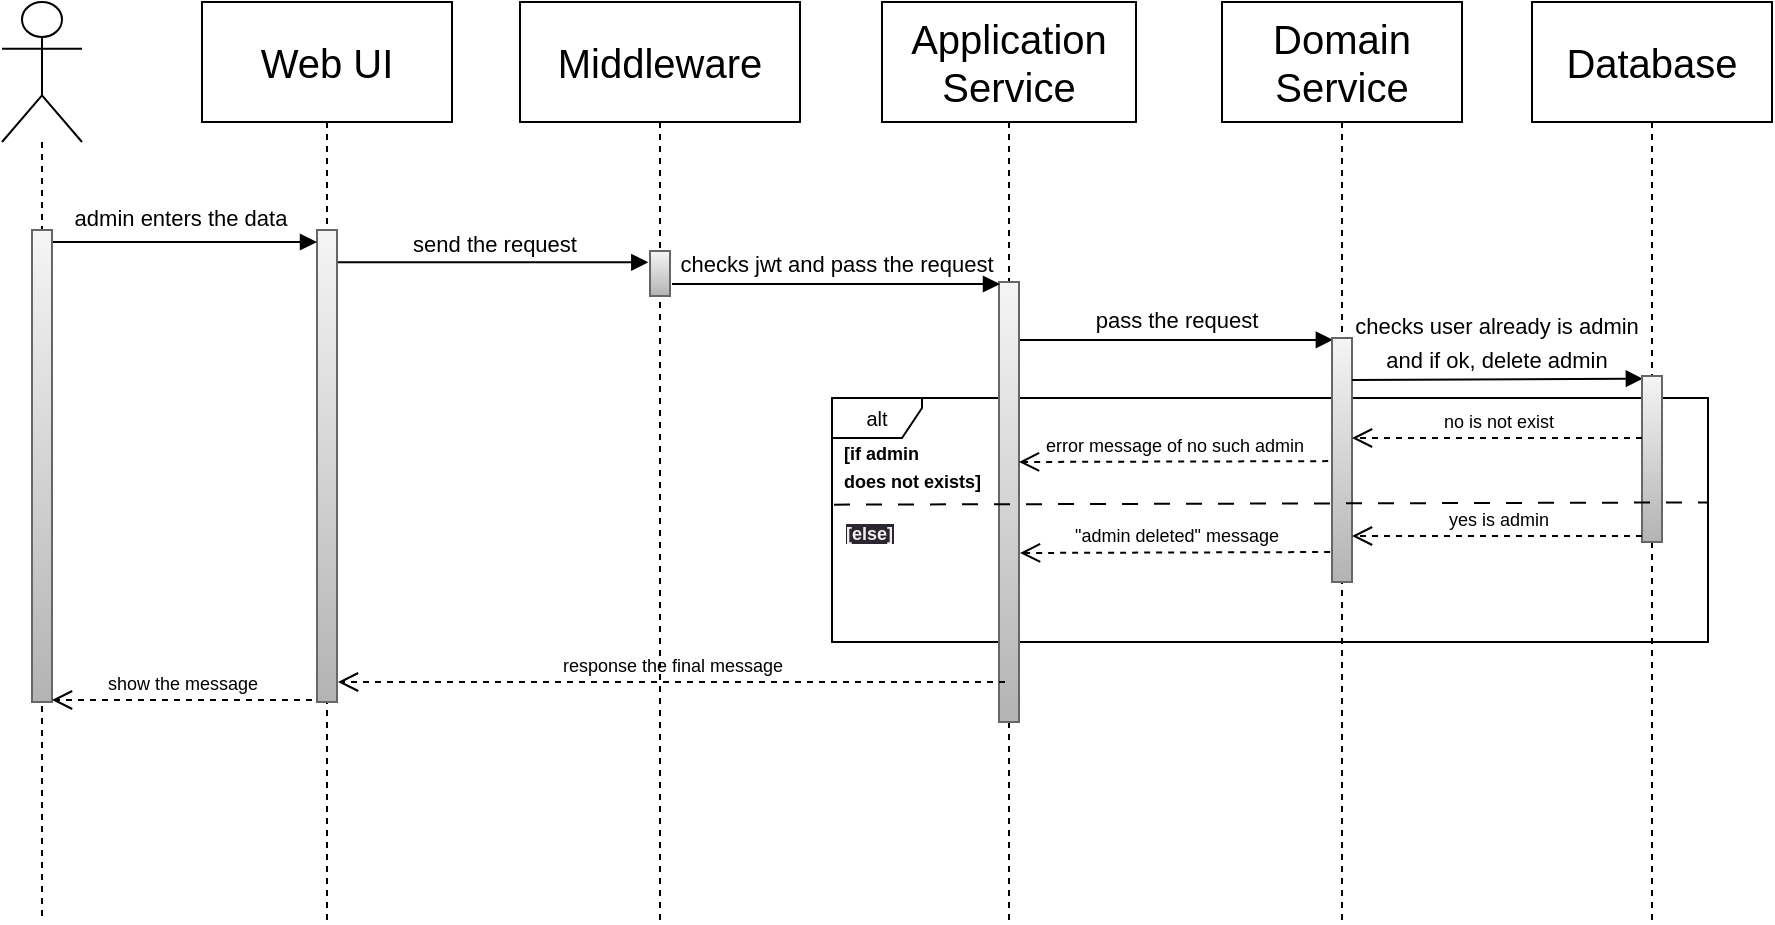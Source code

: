 <mxfile>
    <diagram id="zx-Ps4vzKkMy9NIpX8q6" name="Page-1">
        <mxGraphModel dx="834" dy="647" grid="1" gridSize="10" guides="1" tooltips="1" connect="1" arrows="1" fold="1" page="1" pageScale="1" pageWidth="850" pageHeight="1100" math="0" shadow="0">
            <root>
                <mxCell id="0"/>
                <mxCell id="1" parent="0"/>
                <mxCell id="2" value="alt" style="shape=umlFrame;whiteSpace=wrap;html=1;fontSize=10;width=45;height=20;" parent="1" vertex="1">
                    <mxGeometry x="710" y="408" width="438" height="122" as="geometry"/>
                </mxCell>
                <mxCell id="3" value="" style="shape=umlLifeline;participant=umlActor;perimeter=lifelinePerimeter;whiteSpace=wrap;html=1;container=1;collapsible=0;recursiveResize=0;verticalAlign=top;spacingTop=36;outlineConnect=0;size=70;" parent="1" vertex="1">
                    <mxGeometry x="295" y="210" width="40" height="460" as="geometry"/>
                </mxCell>
                <mxCell id="4" value="&lt;font style=&quot;font-size: 20px;&quot;&gt;Web UI&lt;/font&gt;" style="shape=umlLifeline;perimeter=lifelinePerimeter;whiteSpace=wrap;html=1;container=1;collapsible=0;recursiveResize=0;outlineConnect=0;size=60;" parent="1" vertex="1">
                    <mxGeometry x="395" y="210" width="125" height="460" as="geometry"/>
                </mxCell>
                <mxCell id="5" value="send the request" style="html=1;verticalAlign=bottom;endArrow=block;entryX=-0.084;entryY=0.029;entryDx=0;entryDy=0;entryPerimeter=0;labelBackgroundColor=none;" parent="4" source="6" edge="1">
                    <mxGeometry width="80" relative="1" as="geometry">
                        <mxPoint x="60" y="130" as="sourcePoint"/>
                        <mxPoint x="223.16" y="130.15" as="targetPoint"/>
                    </mxGeometry>
                </mxCell>
                <mxCell id="6" value="" style="html=1;points=[];perimeter=orthogonalPerimeter;verticalAlign=middle;fillStyle=auto;rounded=0;glass=0;shadow=0;fillColor=#f5f5f5;gradientColor=#b3b3b3;strokeColor=#666666;" parent="4" vertex="1">
                    <mxGeometry x="57.5" y="114" width="10" height="236" as="geometry"/>
                </mxCell>
                <mxCell id="7" value="&lt;font style=&quot;&quot;&gt;&lt;font style=&quot;font-size: 20px;&quot;&gt;Middleware&lt;/font&gt;&lt;br&gt;&lt;/font&gt;" style="shape=umlLifeline;perimeter=lifelinePerimeter;whiteSpace=wrap;html=1;container=1;collapsible=0;recursiveResize=0;outlineConnect=0;size=60;" parent="1" vertex="1">
                    <mxGeometry x="554" y="210" width="140" height="460" as="geometry"/>
                </mxCell>
                <mxCell id="8" value="" style="html=1;points=[];perimeter=orthogonalPerimeter;fontSize=11;fillColor=#f5f5f5;gradientColor=#b3b3b3;strokeColor=#666666;" parent="7" vertex="1">
                    <mxGeometry x="65" y="124.5" width="10" height="22.5" as="geometry"/>
                </mxCell>
                <mxCell id="9" value="&lt;span style=&quot;font-size: 20px;&quot;&gt;Domain&lt;br&gt;Service&lt;br&gt;&lt;/span&gt;" style="shape=umlLifeline;perimeter=lifelinePerimeter;whiteSpace=wrap;html=1;container=1;collapsible=0;recursiveResize=0;outlineConnect=0;size=60;" parent="1" vertex="1">
                    <mxGeometry x="905" y="210" width="120" height="460" as="geometry"/>
                </mxCell>
                <mxCell id="10" value="&lt;font style=&quot;font-size: 11px;&quot;&gt;pass the request&lt;br&gt;&lt;/font&gt;" style="html=1;verticalAlign=bottom;endArrow=block;fontSize=14;labelBackgroundColor=none;entryX=0.043;entryY=0.088;entryDx=0;entryDy=0;entryPerimeter=0;" parent="9" edge="1">
                    <mxGeometry relative="1" as="geometry">
                        <mxPoint x="-101.5" y="169" as="sourcePoint"/>
                        <mxPoint x="55.43" y="168.936" as="targetPoint"/>
                    </mxGeometry>
                </mxCell>
                <mxCell id="11" value="" style="html=1;points=[];perimeter=orthogonalPerimeter;rounded=0;shadow=0;glass=0;sketch=0;fillStyle=auto;fontSize=14;fillColor=#f5f5f5;gradientColor=#b3b3b3;strokeColor=#666666;" parent="9" vertex="1">
                    <mxGeometry x="55" y="168" width="10" height="122" as="geometry"/>
                </mxCell>
                <mxCell id="12" value="&lt;font style=&quot;font-size: 11px;&quot;&gt;admin enters the data&lt;br&gt;&lt;/font&gt;" style="html=1;verticalAlign=bottom;endArrow=block;fontSize=22;labelBackgroundColor=none;" parent="1" target="6" edge="1">
                    <mxGeometry width="80" relative="1" as="geometry">
                        <mxPoint x="315" y="330" as="sourcePoint"/>
                        <mxPoint x="445" y="330" as="targetPoint"/>
                        <Array as="points"/>
                        <mxPoint as="offset"/>
                    </mxGeometry>
                </mxCell>
                <mxCell id="13" value="&lt;font style=&quot;font-size: 20px;&quot;&gt;Application Service&lt;/font&gt;" style="shape=umlLifeline;perimeter=lifelinePerimeter;whiteSpace=wrap;html=1;container=1;collapsible=0;recursiveResize=0;outlineConnect=0;size=60;" parent="1" vertex="1">
                    <mxGeometry x="735" y="210" width="127" height="460" as="geometry"/>
                </mxCell>
                <mxCell id="14" value="" style="html=1;points=[];perimeter=orthogonalPerimeter;rounded=0;shadow=0;glass=0;sketch=0;fillStyle=auto;fontSize=14;fillColor=#f5f5f5;gradientColor=#b3b3b3;strokeColor=#666666;" parent="13" vertex="1">
                    <mxGeometry x="58.5" y="140" width="10" height="220" as="geometry"/>
                </mxCell>
                <mxCell id="15" value="error message of no such admin" style="html=1;verticalAlign=bottom;endArrow=open;dashed=1;endSize=8;labelBackgroundColor=none;fontSize=9;exitX=-0.191;exitY=0.521;exitDx=0;exitDy=0;exitPerimeter=0;" parent="13" edge="1">
                    <mxGeometry relative="1" as="geometry">
                        <mxPoint x="223.09" y="229.562" as="sourcePoint"/>
                        <mxPoint x="68.5" y="230" as="targetPoint"/>
                    </mxGeometry>
                </mxCell>
                <mxCell id="16" value="&quot;admin deleted&quot; message" style="html=1;verticalAlign=bottom;endArrow=open;dashed=1;endSize=8;labelBackgroundColor=none;fontSize=9;exitX=-0.092;exitY=0.877;exitDx=0;exitDy=0;exitPerimeter=0;" parent="13" source="11" edge="1">
                    <mxGeometry relative="1" as="geometry">
                        <mxPoint x="203" y="274.0" as="sourcePoint"/>
                        <mxPoint x="69" y="275.497" as="targetPoint"/>
                    </mxGeometry>
                </mxCell>
                <mxCell id="17" value="response the final message" style="html=1;verticalAlign=bottom;endArrow=open;dashed=1;endSize=8;labelBackgroundColor=none;fontSize=9;exitX=-0.092;exitY=0.877;exitDx=0;exitDy=0;exitPerimeter=0;" parent="13" edge="1">
                    <mxGeometry relative="1" as="geometry">
                        <mxPoint x="61.5" y="340.004" as="sourcePoint"/>
                        <mxPoint x="-272" y="340" as="targetPoint"/>
                    </mxGeometry>
                </mxCell>
                <mxCell id="18" value="" style="html=1;points=[];perimeter=orthogonalPerimeter;fillColor=#f5f5f5;gradientColor=#b3b3b3;strokeColor=#666666;" parent="1" vertex="1">
                    <mxGeometry x="310" y="324" width="10" height="236" as="geometry"/>
                </mxCell>
                <mxCell id="19" value="&lt;font style=&quot;font-size: 11px;&quot;&gt;checks jwt and pass the request&lt;br&gt;&lt;/font&gt;" style="html=1;verticalAlign=bottom;endArrow=block;fontSize=14;labelBackgroundColor=none;" parent="1" edge="1">
                    <mxGeometry relative="1" as="geometry">
                        <mxPoint x="630" y="351" as="sourcePoint"/>
                        <mxPoint x="794" y="351" as="targetPoint"/>
                    </mxGeometry>
                </mxCell>
                <mxCell id="20" value="&lt;span style=&quot;font-size: 20px;&quot;&gt;Database&lt;br&gt;&lt;/span&gt;" style="shape=umlLifeline;perimeter=lifelinePerimeter;whiteSpace=wrap;html=1;container=1;collapsible=0;recursiveResize=0;outlineConnect=0;size=60;" parent="1" vertex="1">
                    <mxGeometry x="1060" y="210" width="120" height="460" as="geometry"/>
                </mxCell>
                <mxCell id="21" value="&lt;font style=&quot;font-size: 11px;&quot;&gt;checks user already is admin&lt;br&gt;and if ok, delete admin&lt;br&gt;&lt;/font&gt;" style="html=1;verticalAlign=bottom;endArrow=block;fontSize=14;labelBackgroundColor=none;entryX=0.044;entryY=0.016;entryDx=0;entryDy=0;entryPerimeter=0;" parent="20" target="22" edge="1">
                    <mxGeometry relative="1" as="geometry">
                        <mxPoint x="-90" y="189" as="sourcePoint"/>
                        <mxPoint x="64" y="189" as="targetPoint"/>
                    </mxGeometry>
                </mxCell>
                <mxCell id="22" value="" style="html=1;points=[];perimeter=orthogonalPerimeter;rounded=0;shadow=0;glass=0;sketch=0;fillStyle=auto;fontSize=14;fillColor=#f5f5f5;gradientColor=#b3b3b3;strokeColor=#666666;" parent="20" vertex="1">
                    <mxGeometry x="55" y="187" width="10" height="83" as="geometry"/>
                </mxCell>
                <mxCell id="23" value="no is not exist" style="html=1;verticalAlign=bottom;endArrow=open;dashed=1;endSize=8;labelBackgroundColor=none;fontSize=9;" parent="20" edge="1">
                    <mxGeometry relative="1" as="geometry">
                        <mxPoint x="55" y="218" as="sourcePoint"/>
                        <mxPoint x="-90" y="218" as="targetPoint"/>
                    </mxGeometry>
                </mxCell>
                <mxCell id="24" value="yes is admin" style="html=1;verticalAlign=bottom;endArrow=open;dashed=1;endSize=8;labelBackgroundColor=none;fontSize=9;" parent="20" edge="1">
                    <mxGeometry relative="1" as="geometry">
                        <mxPoint x="55" y="267.0" as="sourcePoint"/>
                        <mxPoint x="-90" y="267.0" as="targetPoint"/>
                    </mxGeometry>
                </mxCell>
                <mxCell id="25" value="" style="endArrow=none;dashed=1;html=1;labelBackgroundColor=none;fontSize=9;dashPattern=8 8;entryX=1.001;entryY=0.428;entryDx=0;entryDy=0;entryPerimeter=0;" parent="1" target="2" edge="1">
                    <mxGeometry width="50" height="50" relative="1" as="geometry">
                        <mxPoint x="711" y="461.33" as="sourcePoint"/>
                        <mxPoint x="1131.876" y="461.558" as="targetPoint"/>
                    </mxGeometry>
                </mxCell>
                <mxCell id="26" value="&lt;span style=&quot;font-size: 9px; font-weight: 700; text-align: center;&quot;&gt;[if admin&lt;br&gt;&lt;/span&gt;&lt;span style=&quot;font-size: 9px; font-weight: 700; text-align: center;&quot;&gt;does not exists]&lt;/span&gt;" style="text;whiteSpace=wrap;html=1;" parent="1" vertex="1">
                    <mxGeometry x="714" y="421" width="180" height="40" as="geometry"/>
                </mxCell>
                <mxCell id="27" value="&lt;span style=&quot;border-color: rgb(0, 0, 0); color: rgb(240, 240, 240); font-family: Helvetica; font-style: normal; font-variant-ligatures: normal; font-variant-caps: normal; letter-spacing: normal; orphans: 2; text-indent: 0px; text-transform: none; widows: 2; word-spacing: 0px; -webkit-text-stroke-width: 0px; text-decoration-thickness: initial; text-decoration-style: initial; text-decoration-color: initial; font-size: 9px; font-weight: 700; text-align: center; background-color: rgb(42, 37, 47); float: none; display: inline !important;&quot;&gt;[else&lt;/span&gt;&lt;span style=&quot;border-color: rgb(0, 0, 0); color: rgb(240, 240, 240); font-family: Helvetica; font-style: normal; font-variant-ligatures: normal; font-variant-caps: normal; letter-spacing: normal; orphans: 2; text-indent: 0px; text-transform: none; widows: 2; word-spacing: 0px; -webkit-text-stroke-width: 0px; text-decoration-thickness: initial; text-decoration-style: initial; text-decoration-color: initial; font-size: 9px; font-weight: 700; text-align: center; background-color: rgb(42, 37, 47); float: none; display: inline !important;&quot;&gt;]&lt;/span&gt;" style="text;whiteSpace=wrap;html=1;" parent="1" vertex="1">
                    <mxGeometry x="715" y="461" width="90" height="50" as="geometry"/>
                </mxCell>
                <mxCell id="28" value="show the message" style="html=1;verticalAlign=bottom;endArrow=open;dashed=1;endSize=8;labelBackgroundColor=none;fontSize=9;" parent="1" edge="1">
                    <mxGeometry relative="1" as="geometry">
                        <mxPoint x="450" y="559" as="sourcePoint"/>
                        <mxPoint x="320.0" y="559.004" as="targetPoint"/>
                    </mxGeometry>
                </mxCell>
            </root>
        </mxGraphModel>
    </diagram>
</mxfile>